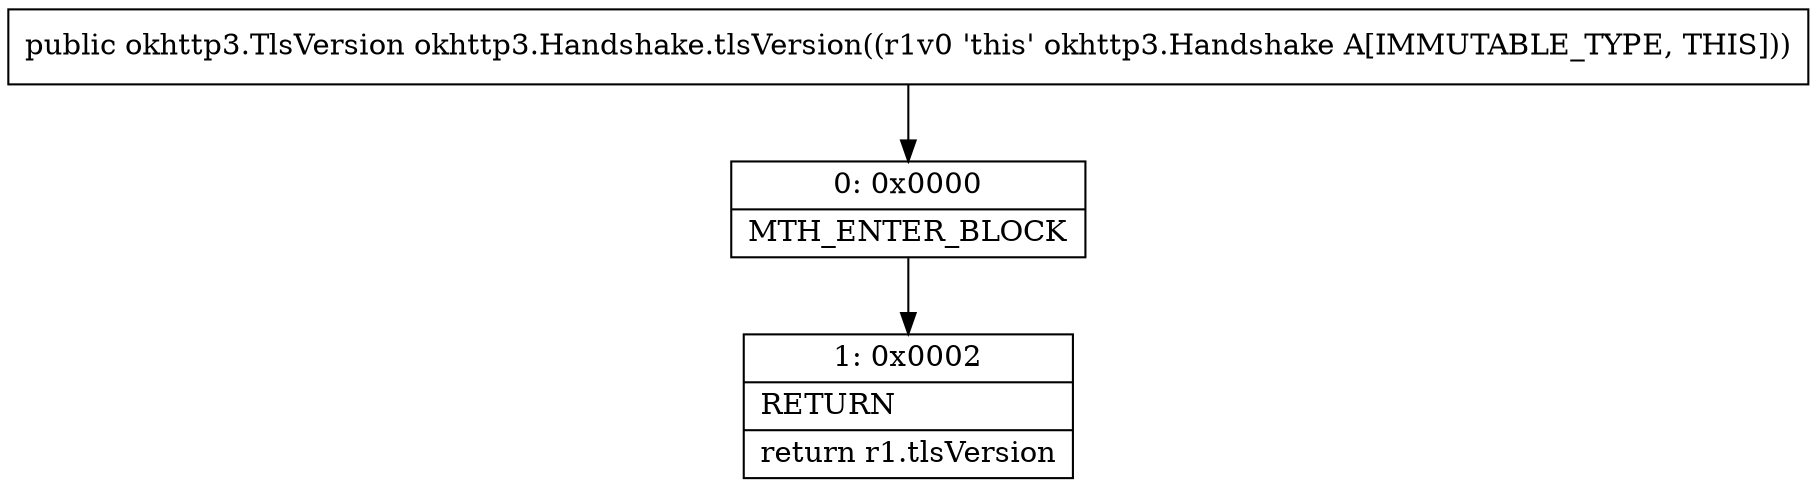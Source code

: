 digraph "CFG forokhttp3.Handshake.tlsVersion()Lokhttp3\/TlsVersion;" {
Node_0 [shape=record,label="{0\:\ 0x0000|MTH_ENTER_BLOCK\l}"];
Node_1 [shape=record,label="{1\:\ 0x0002|RETURN\l|return r1.tlsVersion\l}"];
MethodNode[shape=record,label="{public okhttp3.TlsVersion okhttp3.Handshake.tlsVersion((r1v0 'this' okhttp3.Handshake A[IMMUTABLE_TYPE, THIS])) }"];
MethodNode -> Node_0;
Node_0 -> Node_1;
}


